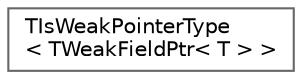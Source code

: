 digraph "Graphical Class Hierarchy"
{
 // INTERACTIVE_SVG=YES
 // LATEX_PDF_SIZE
  bgcolor="transparent";
  edge [fontname=Helvetica,fontsize=10,labelfontname=Helvetica,labelfontsize=10];
  node [fontname=Helvetica,fontsize=10,shape=box,height=0.2,width=0.4];
  rankdir="LR";
  Node0 [id="Node000000",label="TIsWeakPointerType\l\< TWeakFieldPtr\< T \> \>",height=0.2,width=0.4,color="grey40", fillcolor="white", style="filled",URL="$d3/d71/structTIsWeakPointerType_3_01TWeakFieldPtr_3_01T_01_4_01_4.html",tooltip=" "];
}
